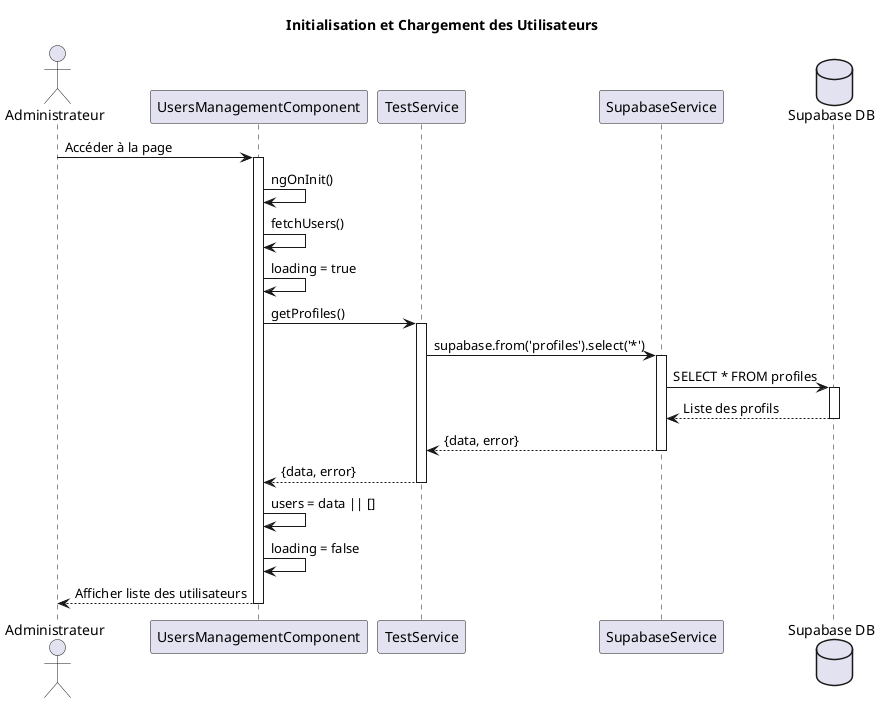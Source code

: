 @startuml Séquence 1 - Initialisation et Chargement des Utilisateurs

actor "Administrateur" as Admin
participant "UsersManagementComponent" as UserMgmt
participant "TestService" as TestSvc
participant "SupabaseService" as Supabase
database "Supabase DB" as DB

title Initialisation et Chargement des Utilisateurs

Admin -> UserMgmt : Accéder à la page
activate UserMgmt

UserMgmt -> UserMgmt : ngOnInit()
UserMgmt -> UserMgmt : fetchUsers()
UserMgmt -> UserMgmt : loading = true

UserMgmt -> TestSvc : getProfiles()
activate TestSvc

TestSvc -> Supabase : supabase.from('profiles').select('*')
activate Supabase

Supabase -> DB : SELECT * FROM profiles
activate DB
DB --> Supabase : Liste des profils
deactivate DB

Supabase --> TestSvc : {data, error}
deactivate Supabase

TestSvc --> UserMgmt : {data, error}
deactivate TestSvc

UserMgmt -> UserMgmt : users = data || []
UserMgmt -> UserMgmt : loading = false
UserMgmt --> Admin : Afficher liste des utilisateurs
deactivate UserMgmt

@enduml
